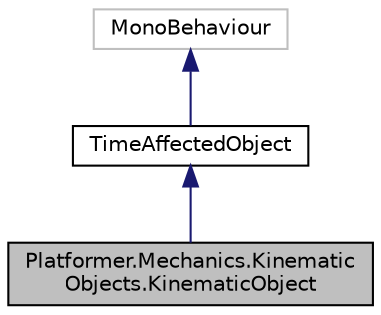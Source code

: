 digraph "Platformer.Mechanics.KinematicObjects.KinematicObject"
{
 // LATEX_PDF_SIZE
  edge [fontname="Helvetica",fontsize="10",labelfontname="Helvetica",labelfontsize="10"];
  node [fontname="Helvetica",fontsize="10",shape=record];
  Node1 [label="Platformer.Mechanics.Kinematic\lObjects.KinematicObject",height=0.2,width=0.4,color="black", fillcolor="grey75", style="filled", fontcolor="black",tooltip="Class associated to objects tah simulates physics"];
  Node2 -> Node1 [dir="back",color="midnightblue",fontsize="10",style="solid",fontname="Helvetica"];
  Node2 [label="TimeAffectedObject",height=0.2,width=0.4,color="black", fillcolor="white", style="filled",URL="$class_platformer_1_1_mechanics_1_1_time_modifiers_1_1_time_affected_object.html",tooltip="Class of the objects that can be affected by time modifications"];
  Node3 -> Node2 [dir="back",color="midnightblue",fontsize="10",style="solid",fontname="Helvetica"];
  Node3 [label="MonoBehaviour",height=0.2,width=0.4,color="grey75", fillcolor="white", style="filled",tooltip=" "];
}
